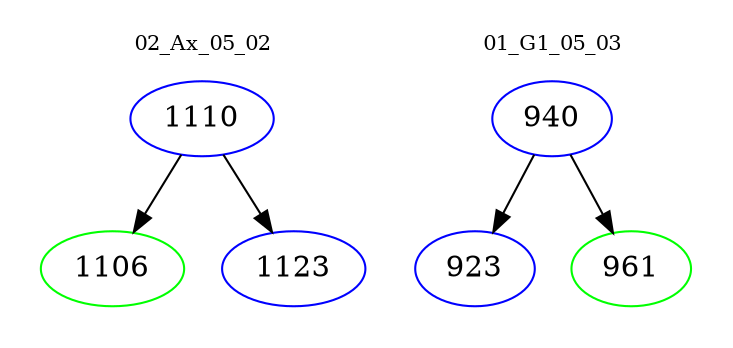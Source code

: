 digraph{
subgraph cluster_0 {
color = white
label = "02_Ax_05_02";
fontsize=10;
T0_1110 [label="1110", color="blue"]
T0_1110 -> T0_1106 [color="black"]
T0_1106 [label="1106", color="green"]
T0_1110 -> T0_1123 [color="black"]
T0_1123 [label="1123", color="blue"]
}
subgraph cluster_1 {
color = white
label = "01_G1_05_03";
fontsize=10;
T1_940 [label="940", color="blue"]
T1_940 -> T1_923 [color="black"]
T1_923 [label="923", color="blue"]
T1_940 -> T1_961 [color="black"]
T1_961 [label="961", color="green"]
}
}
